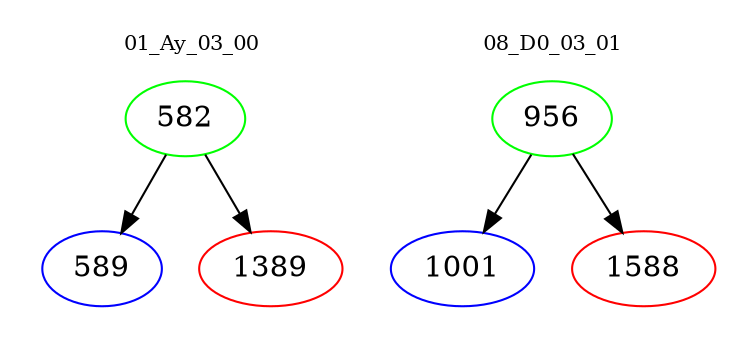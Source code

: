 digraph{
subgraph cluster_0 {
color = white
label = "01_Ay_03_00";
fontsize=10;
T0_582 [label="582", color="green"]
T0_582 -> T0_589 [color="black"]
T0_589 [label="589", color="blue"]
T0_582 -> T0_1389 [color="black"]
T0_1389 [label="1389", color="red"]
}
subgraph cluster_1 {
color = white
label = "08_D0_03_01";
fontsize=10;
T1_956 [label="956", color="green"]
T1_956 -> T1_1001 [color="black"]
T1_1001 [label="1001", color="blue"]
T1_956 -> T1_1588 [color="black"]
T1_1588 [label="1588", color="red"]
}
}
